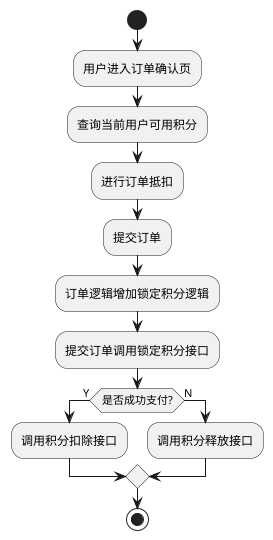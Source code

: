 @startuml
 start
  :用户进入订单确认页;
  :查询当前用户可用积分;
  :进行订单抵扣;
  :提交订单;
  :订单逻辑增加锁定积分逻辑;
  :提交订单调用锁定积分接口;
  if (是否成功支付?) then (Y)
    :调用积分扣除接口;
  else(N)
    :调用积分释放接口;
  endif
  stop
@enduml